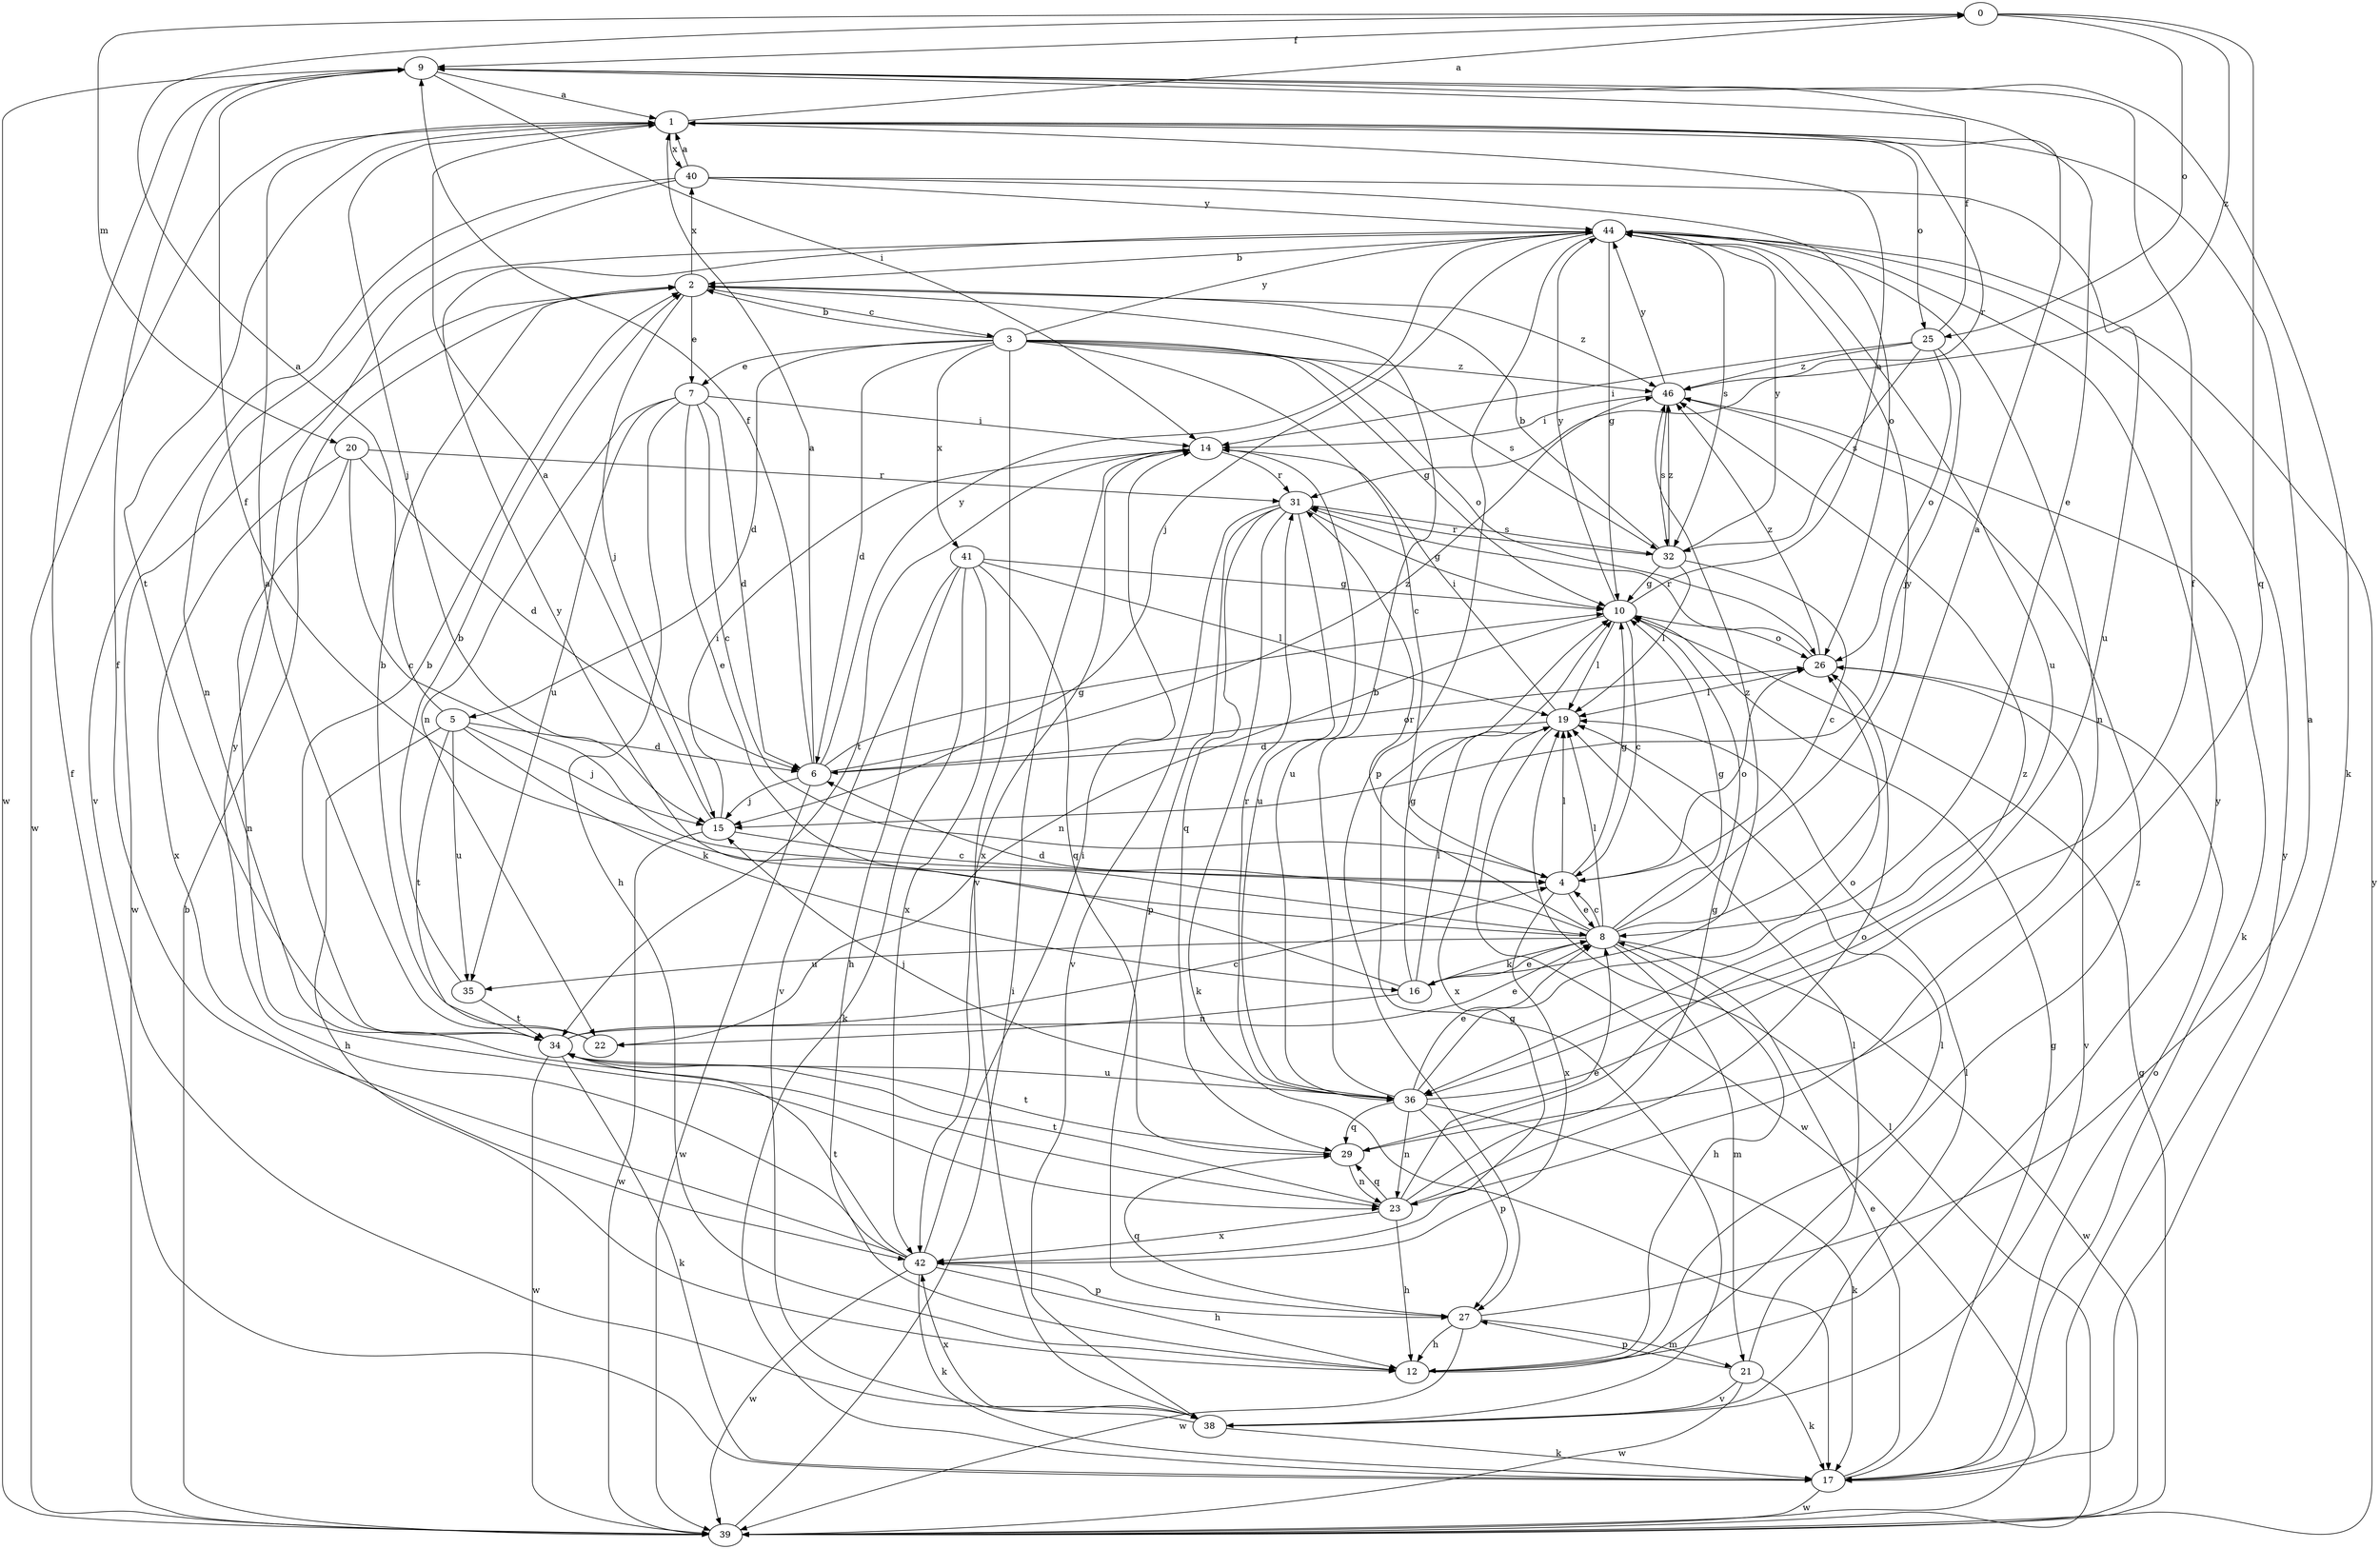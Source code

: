strict digraph  {
0;
1;
2;
3;
4;
5;
6;
7;
8;
9;
10;
12;
14;
15;
16;
17;
19;
20;
21;
22;
23;
25;
26;
27;
29;
31;
32;
34;
35;
36;
38;
39;
40;
41;
42;
44;
46;
0 -> 9  [label=f];
0 -> 20  [label=m];
0 -> 25  [label=o];
0 -> 29  [label=q];
0 -> 46  [label=z];
1 -> 0  [label=a];
1 -> 15  [label=j];
1 -> 25  [label=o];
1 -> 31  [label=r];
1 -> 34  [label=t];
1 -> 39  [label=w];
1 -> 40  [label=x];
2 -> 3  [label=c];
2 -> 7  [label=e];
2 -> 15  [label=j];
2 -> 39  [label=w];
2 -> 40  [label=x];
2 -> 46  [label=z];
3 -> 2  [label=b];
3 -> 4  [label=c];
3 -> 5  [label=d];
3 -> 6  [label=d];
3 -> 7  [label=e];
3 -> 10  [label=g];
3 -> 26  [label=o];
3 -> 32  [label=s];
3 -> 38  [label=v];
3 -> 41  [label=x];
3 -> 44  [label=y];
3 -> 46  [label=z];
4 -> 8  [label=e];
4 -> 10  [label=g];
4 -> 19  [label=l];
4 -> 26  [label=o];
4 -> 42  [label=x];
5 -> 0  [label=a];
5 -> 6  [label=d];
5 -> 12  [label=h];
5 -> 15  [label=j];
5 -> 16  [label=k];
5 -> 34  [label=t];
5 -> 35  [label=u];
6 -> 1  [label=a];
6 -> 9  [label=f];
6 -> 10  [label=g];
6 -> 15  [label=j];
6 -> 26  [label=o];
6 -> 39  [label=w];
6 -> 44  [label=y];
6 -> 46  [label=z];
7 -> 4  [label=c];
7 -> 6  [label=d];
7 -> 8  [label=e];
7 -> 12  [label=h];
7 -> 14  [label=i];
7 -> 22  [label=n];
7 -> 35  [label=u];
8 -> 1  [label=a];
8 -> 4  [label=c];
8 -> 6  [label=d];
8 -> 9  [label=f];
8 -> 10  [label=g];
8 -> 12  [label=h];
8 -> 16  [label=k];
8 -> 19  [label=l];
8 -> 21  [label=m];
8 -> 31  [label=r];
8 -> 35  [label=u];
8 -> 39  [label=w];
8 -> 44  [label=y];
9 -> 1  [label=a];
9 -> 8  [label=e];
9 -> 14  [label=i];
9 -> 17  [label=k];
9 -> 39  [label=w];
10 -> 1  [label=a];
10 -> 4  [label=c];
10 -> 19  [label=l];
10 -> 22  [label=n];
10 -> 26  [label=o];
10 -> 44  [label=y];
12 -> 19  [label=l];
12 -> 44  [label=y];
12 -> 46  [label=z];
14 -> 31  [label=r];
14 -> 34  [label=t];
14 -> 36  [label=u];
14 -> 42  [label=x];
15 -> 1  [label=a];
15 -> 4  [label=c];
15 -> 14  [label=i];
15 -> 39  [label=w];
16 -> 8  [label=e];
16 -> 10  [label=g];
16 -> 19  [label=l];
16 -> 22  [label=n];
16 -> 44  [label=y];
16 -> 46  [label=z];
17 -> 8  [label=e];
17 -> 9  [label=f];
17 -> 10  [label=g];
17 -> 26  [label=o];
17 -> 39  [label=w];
17 -> 44  [label=y];
19 -> 6  [label=d];
19 -> 14  [label=i];
19 -> 39  [label=w];
19 -> 42  [label=x];
20 -> 4  [label=c];
20 -> 6  [label=d];
20 -> 23  [label=n];
20 -> 31  [label=r];
20 -> 42  [label=x];
21 -> 17  [label=k];
21 -> 19  [label=l];
21 -> 27  [label=p];
21 -> 38  [label=v];
21 -> 39  [label=w];
22 -> 1  [label=a];
22 -> 2  [label=b];
23 -> 8  [label=e];
23 -> 10  [label=g];
23 -> 12  [label=h];
23 -> 26  [label=o];
23 -> 29  [label=q];
23 -> 34  [label=t];
23 -> 42  [label=x];
25 -> 9  [label=f];
25 -> 14  [label=i];
25 -> 15  [label=j];
25 -> 26  [label=o];
25 -> 32  [label=s];
25 -> 46  [label=z];
26 -> 19  [label=l];
26 -> 31  [label=r];
26 -> 38  [label=v];
26 -> 46  [label=z];
27 -> 1  [label=a];
27 -> 12  [label=h];
27 -> 21  [label=m];
27 -> 29  [label=q];
27 -> 39  [label=w];
29 -> 23  [label=n];
29 -> 34  [label=t];
29 -> 46  [label=z];
31 -> 10  [label=g];
31 -> 17  [label=k];
31 -> 27  [label=p];
31 -> 29  [label=q];
31 -> 32  [label=s];
31 -> 36  [label=u];
31 -> 38  [label=v];
32 -> 2  [label=b];
32 -> 4  [label=c];
32 -> 10  [label=g];
32 -> 19  [label=l];
32 -> 31  [label=r];
32 -> 44  [label=y];
32 -> 46  [label=z];
34 -> 2  [label=b];
34 -> 4  [label=c];
34 -> 8  [label=e];
34 -> 17  [label=k];
34 -> 36  [label=u];
34 -> 39  [label=w];
35 -> 2  [label=b];
35 -> 34  [label=t];
36 -> 2  [label=b];
36 -> 8  [label=e];
36 -> 9  [label=f];
36 -> 15  [label=j];
36 -> 17  [label=k];
36 -> 23  [label=n];
36 -> 26  [label=o];
36 -> 27  [label=p];
36 -> 29  [label=q];
36 -> 31  [label=r];
38 -> 10  [label=g];
38 -> 17  [label=k];
38 -> 19  [label=l];
38 -> 42  [label=x];
39 -> 2  [label=b];
39 -> 10  [label=g];
39 -> 14  [label=i];
39 -> 19  [label=l];
39 -> 44  [label=y];
40 -> 1  [label=a];
40 -> 23  [label=n];
40 -> 26  [label=o];
40 -> 36  [label=u];
40 -> 38  [label=v];
40 -> 44  [label=y];
41 -> 10  [label=g];
41 -> 12  [label=h];
41 -> 17  [label=k];
41 -> 19  [label=l];
41 -> 29  [label=q];
41 -> 38  [label=v];
41 -> 42  [label=x];
42 -> 9  [label=f];
42 -> 12  [label=h];
42 -> 14  [label=i];
42 -> 17  [label=k];
42 -> 27  [label=p];
42 -> 34  [label=t];
42 -> 39  [label=w];
42 -> 44  [label=y];
44 -> 2  [label=b];
44 -> 10  [label=g];
44 -> 15  [label=j];
44 -> 23  [label=n];
44 -> 27  [label=p];
44 -> 32  [label=s];
44 -> 36  [label=u];
46 -> 14  [label=i];
46 -> 17  [label=k];
46 -> 32  [label=s];
46 -> 44  [label=y];
}
